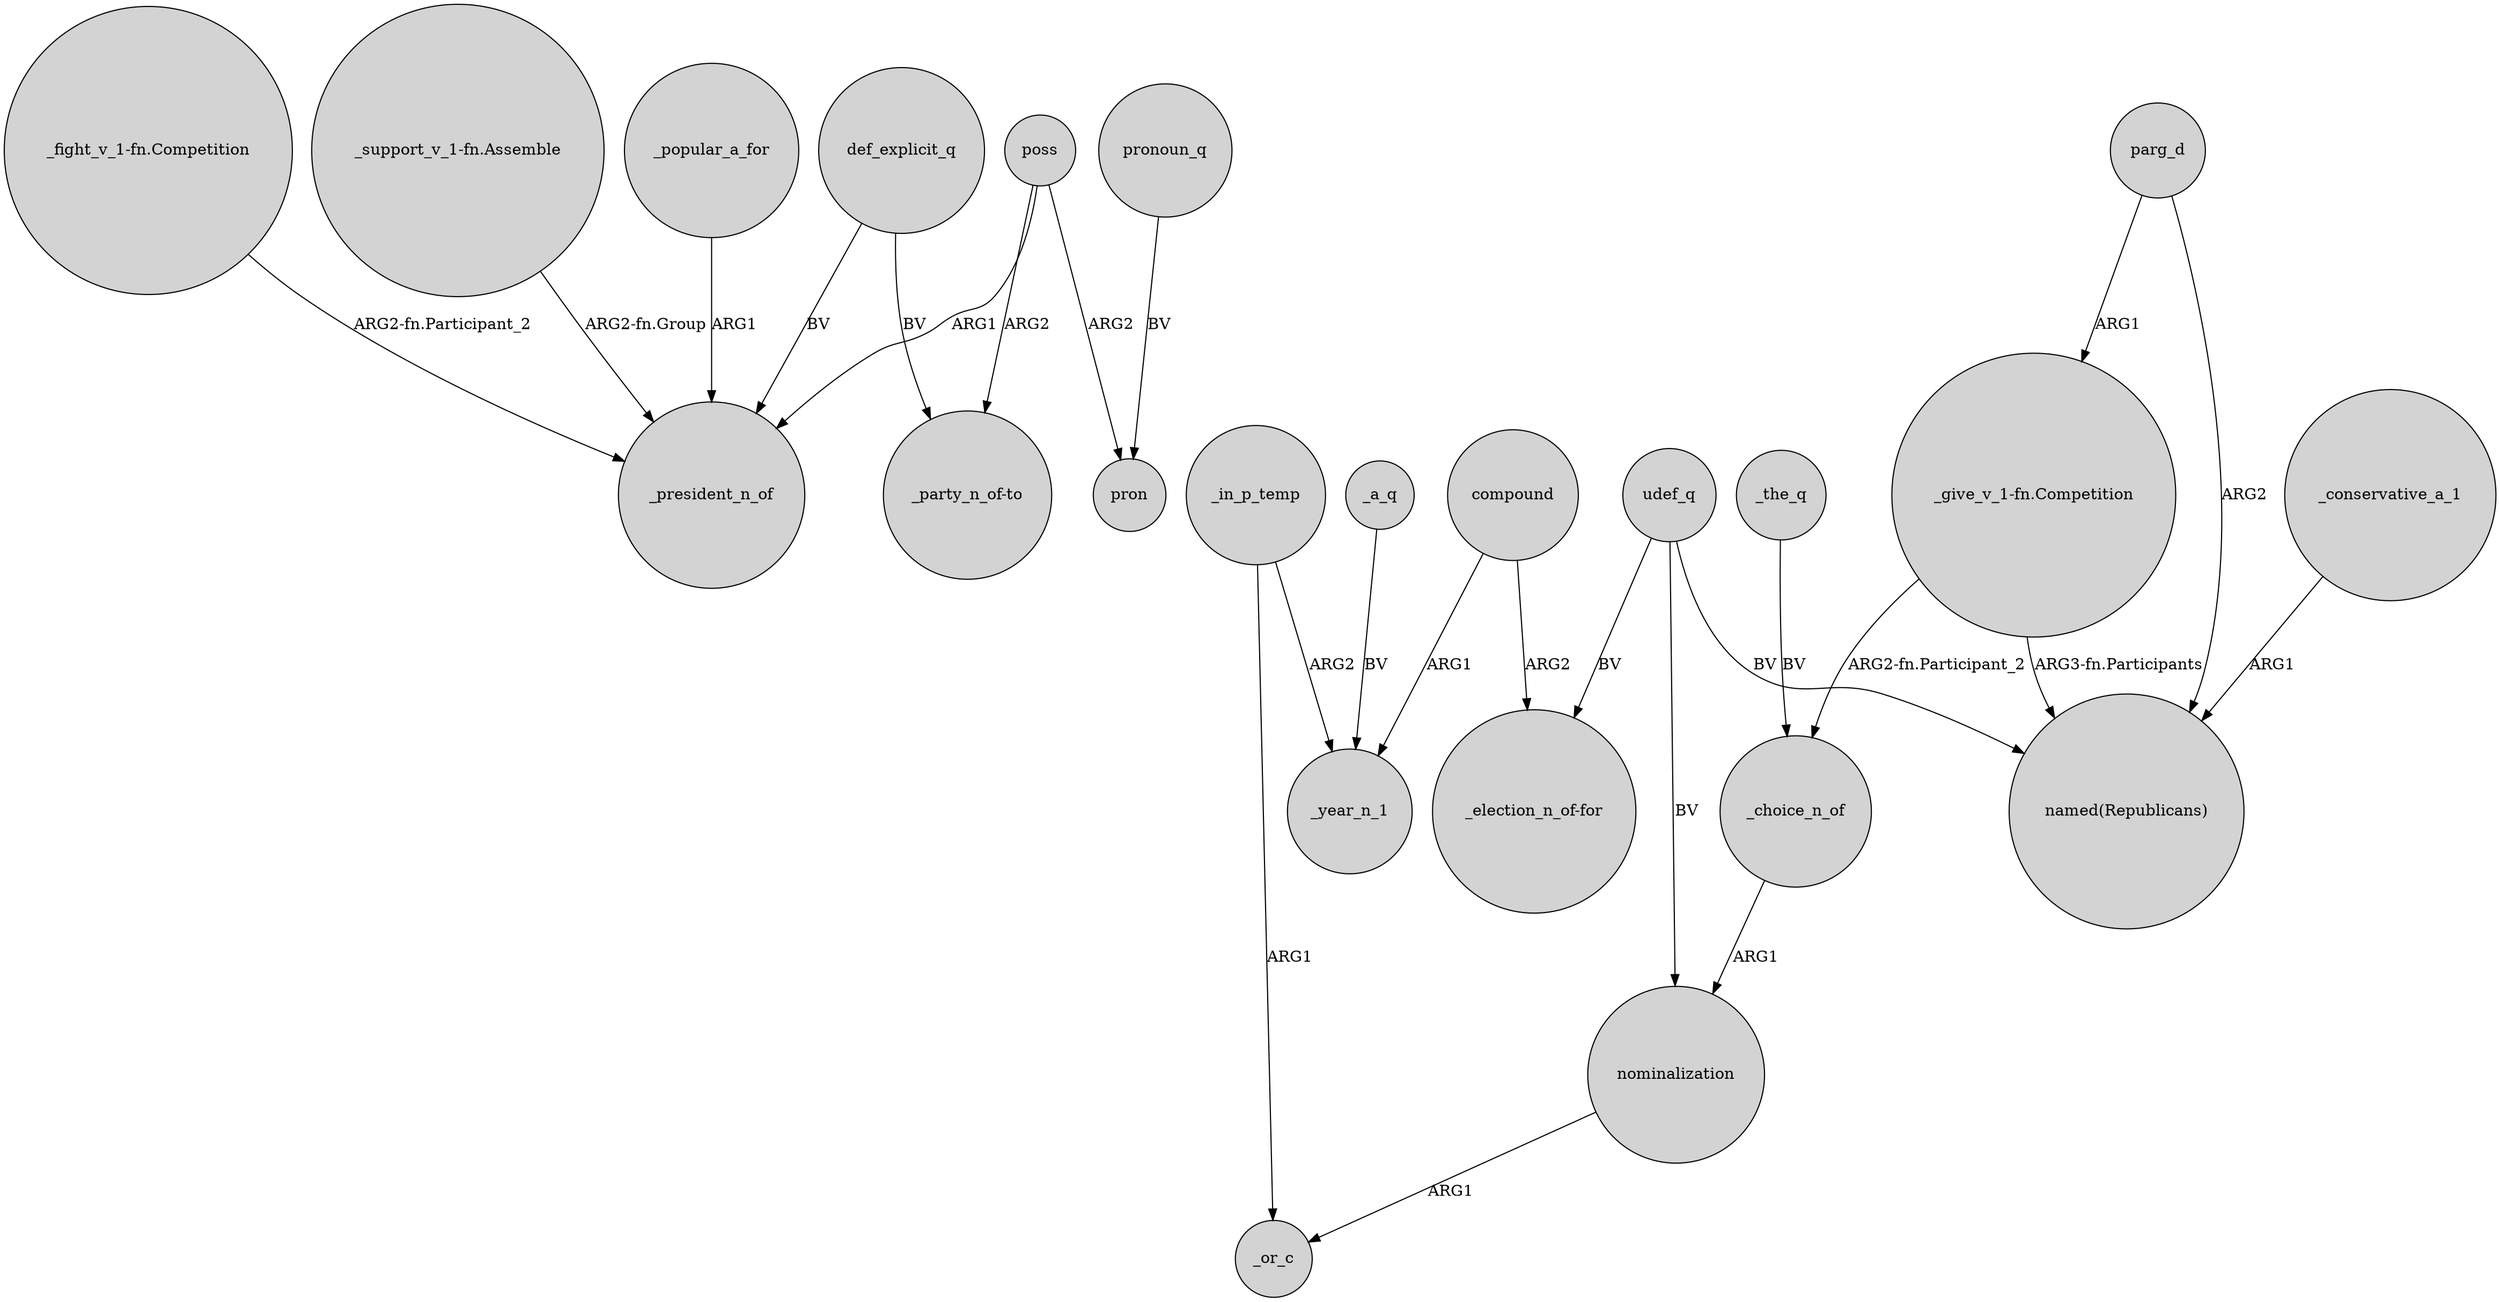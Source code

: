 digraph {
	node [shape=circle style=filled]
	"_fight_v_1-fn.Competition" -> _president_n_of [label="ARG2-fn.Participant_2"]
	_choice_n_of -> nominalization [label=ARG1]
	"_give_v_1-fn.Competition" -> "named(Republicans)" [label="ARG3-fn.Participants"]
	_the_q -> _choice_n_of [label=BV]
	udef_q -> nominalization [label=BV]
	udef_q -> "_election_n_of-for" [label=BV]
	compound -> "_election_n_of-for" [label=ARG2]
	compound -> _year_n_1 [label=ARG1]
	_a_q -> _year_n_1 [label=BV]
	poss -> _president_n_of [label=ARG1]
	"_give_v_1-fn.Competition" -> _choice_n_of [label="ARG2-fn.Participant_2"]
	"_support_v_1-fn.Assemble" -> _president_n_of [label="ARG2-fn.Group"]
	parg_d -> "named(Republicans)" [label=ARG2]
	_popular_a_for -> _president_n_of [label=ARG1]
	pronoun_q -> pron [label=BV]
	poss -> pron [label=ARG2]
	parg_d -> "_give_v_1-fn.Competition" [label=ARG1]
	_in_p_temp -> _or_c [label=ARG1]
	_conservative_a_1 -> "named(Republicans)" [label=ARG1]
	def_explicit_q -> _president_n_of [label=BV]
	_in_p_temp -> _year_n_1 [label=ARG2]
	poss -> "_party_n_of-to" [label=ARG2]
	udef_q -> "named(Republicans)" [label=BV]
	def_explicit_q -> "_party_n_of-to" [label=BV]
	nominalization -> _or_c [label=ARG1]
}
